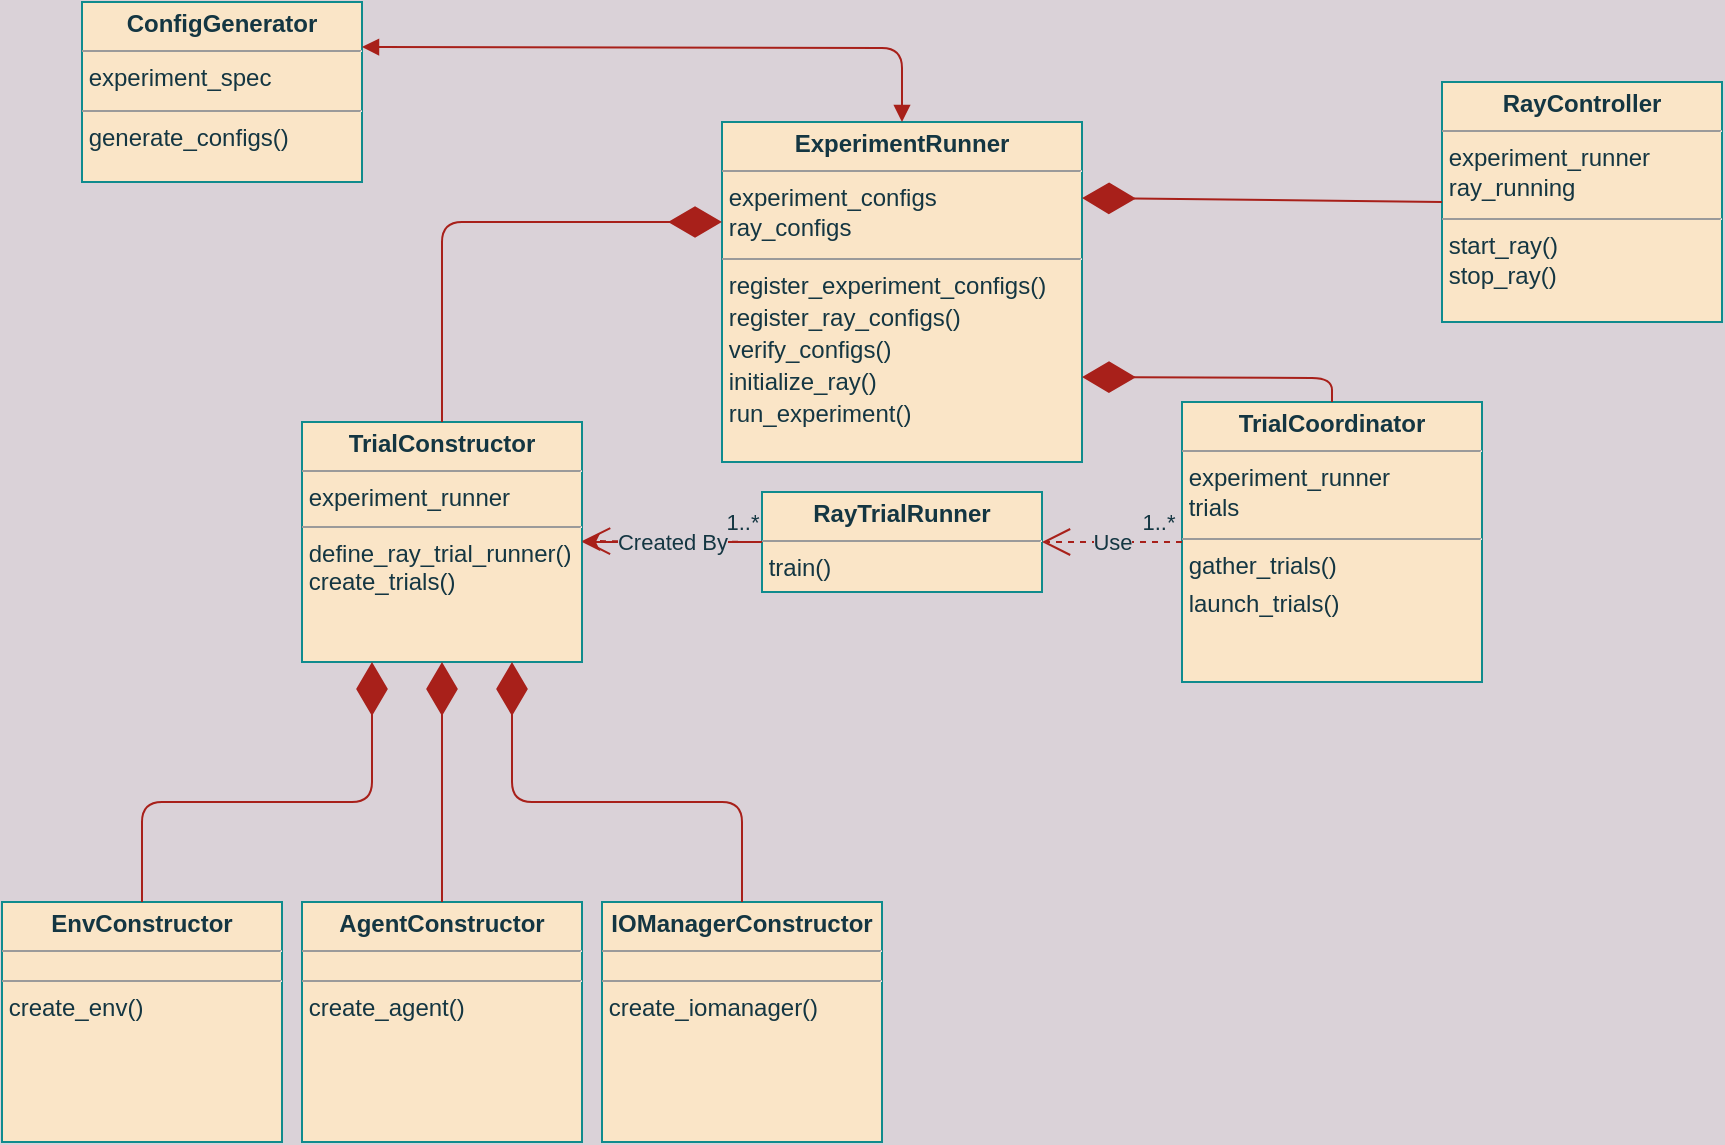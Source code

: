 <mxfile version="13.7.9" type="device"><diagram name="Page-1" id="9f46799a-70d6-7492-0946-bef42562c5a5"><mxGraphModel dx="1422" dy="843" grid="1" gridSize="10" guides="1" tooltips="1" connect="1" arrows="1" fold="1" page="1" pageScale="1" pageWidth="1100" pageHeight="850" background="#DAD2D8" math="0" shadow="0"><root><mxCell id="0"/><mxCell id="1" parent="0"/><mxCell id="VFh4TRzcf-z6nb-AuZX2-2" value="&lt;p style=&quot;margin: 0px ; margin-top: 4px ; text-align: center&quot;&gt;&lt;b&gt;ExperimentRunner&lt;/b&gt;&lt;/p&gt;&lt;hr size=&quot;1&quot;&gt;&amp;nbsp;experiment_configs&lt;br&gt;&amp;nbsp;ray_configs&lt;br&gt;&lt;div style=&quot;height: 2px&quot;&gt;&lt;/div&gt;&lt;hr size=&quot;1&quot;&gt;&lt;div style=&quot;height: 2px&quot;&gt;&amp;nbsp;register_experiment_configs()&lt;/div&gt;&lt;div style=&quot;height: 2px&quot;&gt;&lt;br&gt;&lt;/div&gt;&lt;div style=&quot;height: 2px&quot;&gt;&lt;br&gt;&lt;/div&gt;&lt;div style=&quot;height: 2px&quot;&gt;&lt;br&gt;&lt;/div&gt;&lt;div style=&quot;height: 2px&quot;&gt;&lt;br&gt;&lt;/div&gt;&lt;div style=&quot;height: 2px&quot;&gt;&lt;br&gt;&lt;/div&gt;&lt;div style=&quot;height: 2px&quot;&gt;&lt;br&gt;&lt;/div&gt;&lt;div style=&quot;height: 2px&quot;&gt;&lt;br&gt;&lt;/div&gt;&lt;div style=&quot;height: 2px&quot;&gt;&amp;nbsp;register_ray_configs()&lt;/div&gt;&lt;div style=&quot;height: 2px&quot;&gt;&lt;br&gt;&lt;/div&gt;&lt;div style=&quot;height: 2px&quot;&gt;&lt;br&gt;&lt;/div&gt;&lt;div style=&quot;height: 2px&quot;&gt;&lt;br&gt;&lt;/div&gt;&lt;div style=&quot;height: 2px&quot;&gt;&lt;br&gt;&lt;/div&gt;&lt;div style=&quot;height: 2px&quot;&gt;&lt;br&gt;&lt;/div&gt;&lt;div style=&quot;height: 2px&quot;&gt;&lt;br&gt;&lt;/div&gt;&lt;div style=&quot;height: 2px&quot;&gt;&lt;br&gt;&lt;/div&gt;&lt;div style=&quot;height: 2px&quot;&gt;&amp;nbsp;verify_configs()&lt;/div&gt;&lt;div style=&quot;height: 2px&quot;&gt;&lt;br&gt;&lt;/div&gt;&lt;div style=&quot;height: 2px&quot;&gt;&lt;br&gt;&lt;/div&gt;&lt;div style=&quot;height: 2px&quot;&gt;&lt;br&gt;&lt;/div&gt;&lt;div style=&quot;height: 2px&quot;&gt;&lt;br&gt;&lt;/div&gt;&lt;div style=&quot;height: 2px&quot;&gt;&lt;br&gt;&lt;/div&gt;&lt;div style=&quot;height: 2px&quot;&gt;&lt;br&gt;&lt;/div&gt;&lt;div style=&quot;height: 2px&quot;&gt;&lt;br&gt;&lt;/div&gt;&lt;div style=&quot;height: 2px&quot;&gt;&amp;nbsp;initialize_ray()&lt;/div&gt;&lt;div style=&quot;height: 2px&quot;&gt;&lt;br&gt;&lt;/div&gt;&lt;div style=&quot;height: 2px&quot;&gt;&lt;br&gt;&lt;/div&gt;&lt;div style=&quot;height: 2px&quot;&gt;&lt;br&gt;&lt;/div&gt;&lt;div style=&quot;height: 2px&quot;&gt;&lt;br&gt;&lt;/div&gt;&lt;div style=&quot;height: 2px&quot;&gt;&lt;br&gt;&lt;/div&gt;&lt;div style=&quot;height: 2px&quot;&gt;&amp;nbsp;&lt;/div&gt;&lt;div style=&quot;height: 2px&quot;&gt;&amp;nbsp;&lt;/div&gt;&lt;div style=&quot;height: 2px&quot;&gt;&amp;nbsp;run_experiment()&lt;/div&gt;" style="verticalAlign=top;align=left;overflow=fill;fontSize=12;fontFamily=Helvetica;html=1;fillColor=#FAE5C7;strokeColor=#0F8B8D;fontColor=#143642;" parent="1" vertex="1"><mxGeometry x="470" y="200" width="180" height="170" as="geometry"/></mxCell><mxCell id="VFh4TRzcf-z6nb-AuZX2-3" value="&lt;p style=&quot;margin: 0px ; margin-top: 4px ; text-align: center&quot;&gt;&lt;b&gt;TrialCoordinator&lt;/b&gt;&lt;/p&gt;&lt;hr size=&quot;1&quot;&gt;&amp;nbsp;experiment_runner&lt;br&gt;&amp;nbsp;trials&lt;br&gt;&lt;div style=&quot;height: 2px&quot;&gt;&lt;/div&gt;&lt;hr size=&quot;1&quot;&gt;&amp;nbsp;gather_trials()&lt;br&gt;&lt;div style=&quot;height: 2px&quot;&gt;&lt;br&gt;&lt;/div&gt;&lt;div style=&quot;height: 2px&quot;&gt;&amp;nbsp;&lt;/div&gt;&lt;div style=&quot;height: 2px&quot;&gt;&amp;nbsp;launch_trials()&lt;/div&gt;" style="verticalAlign=top;align=left;overflow=fill;fontSize=12;fontFamily=Helvetica;html=1;fillColor=#FAE5C7;strokeColor=#0F8B8D;fontColor=#143642;" parent="1" vertex="1"><mxGeometry x="700" y="340" width="150" height="140" as="geometry"/></mxCell><mxCell id="VFh4TRzcf-z6nb-AuZX2-4" value="&lt;p style=&quot;margin: 0px ; margin-top: 4px ; text-align: center&quot;&gt;&lt;b&gt;TrialConstructor&lt;/b&gt;&lt;/p&gt;&lt;hr size=&quot;1&quot;&gt;&amp;nbsp;experiment_runner&lt;br&gt;&lt;hr size=&quot;1&quot;&gt;&amp;nbsp;&lt;span&gt;define_ray_trial_runner()&lt;br&gt;&amp;nbsp;create_trials()&lt;br&gt;&lt;/span&gt;" style="verticalAlign=top;align=left;overflow=fill;fontSize=12;fontFamily=Helvetica;html=1;fillColor=#FAE5C7;strokeColor=#0F8B8D;fontColor=#143642;" parent="1" vertex="1"><mxGeometry x="260" y="350" width="140" height="120" as="geometry"/></mxCell><mxCell id="VFh4TRzcf-z6nb-AuZX2-5" value="&lt;p style=&quot;margin: 0px ; margin-top: 4px ; text-align: center&quot;&gt;&lt;b&gt;RayController&lt;/b&gt;&lt;/p&gt;&lt;hr size=&quot;1&quot;&gt;&amp;nbsp;experiment_runner&lt;br&gt;&amp;nbsp;ray_running&lt;br&gt;&lt;div style=&quot;height: 2px&quot;&gt;&lt;/div&gt;&lt;hr size=&quot;1&quot;&gt;&amp;nbsp;&lt;span&gt;start_ray()&lt;/span&gt;&lt;br&gt;&lt;div style=&quot;height: 2px&quot;&gt;&lt;span&gt;&amp;nbsp;stop_ray()&lt;/span&gt;&lt;br&gt;&lt;/div&gt;" style="verticalAlign=top;align=left;overflow=fill;fontSize=12;fontFamily=Helvetica;html=1;fillColor=#FAE5C7;strokeColor=#0F8B8D;fontColor=#143642;" parent="1" vertex="1"><mxGeometry x="830" y="180" width="140" height="120" as="geometry"/></mxCell><mxCell id="VFh4TRzcf-z6nb-AuZX2-6" value="&lt;p style=&quot;margin: 0px ; margin-top: 4px ; text-align: center&quot;&gt;&lt;b&gt;EnvConstructor&lt;/b&gt;&lt;/p&gt;&lt;hr size=&quot;1&quot;&gt;&lt;div style=&quot;height: 2px&quot;&gt;&lt;/div&gt;&lt;hr size=&quot;1&quot;&gt;&lt;div style=&quot;height: 2px&quot;&gt;&amp;nbsp;create_env()&lt;/div&gt;" style="verticalAlign=top;align=left;overflow=fill;fontSize=12;fontFamily=Helvetica;html=1;fillColor=#FAE5C7;strokeColor=#0F8B8D;fontColor=#143642;" parent="1" vertex="1"><mxGeometry x="110" y="590" width="140" height="120" as="geometry"/></mxCell><mxCell id="VFh4TRzcf-z6nb-AuZX2-7" value="&lt;p style=&quot;margin: 0px ; margin-top: 4px ; text-align: center&quot;&gt;&lt;b&gt;AgentConstructor&lt;/b&gt;&lt;/p&gt;&lt;hr size=&quot;1&quot;&gt;&lt;div style=&quot;height: 2px&quot;&gt;&lt;/div&gt;&lt;hr size=&quot;1&quot;&gt;&lt;div style=&quot;height: 2px&quot;&gt;&amp;nbsp;create_agent()&lt;/div&gt;" style="verticalAlign=top;align=left;overflow=fill;fontSize=12;fontFamily=Helvetica;html=1;fillColor=#FAE5C7;strokeColor=#0F8B8D;fontColor=#143642;" parent="1" vertex="1"><mxGeometry x="260" y="590" width="140" height="120" as="geometry"/></mxCell><mxCell id="VFh4TRzcf-z6nb-AuZX2-8" value="&lt;p style=&quot;margin: 0px ; margin-top: 4px ; text-align: center&quot;&gt;&lt;b&gt;IOManagerConstructor&lt;/b&gt;&lt;/p&gt;&lt;hr size=&quot;1&quot;&gt;&lt;div style=&quot;height: 2px&quot;&gt;&lt;/div&gt;&lt;hr size=&quot;1&quot;&gt;&lt;div style=&quot;height: 2px&quot;&gt;&amp;nbsp;create_iomanager()&lt;/div&gt;" style="verticalAlign=top;align=left;overflow=fill;fontSize=12;fontFamily=Helvetica;html=1;fillColor=#FAE5C7;strokeColor=#0F8B8D;fontColor=#143642;" parent="1" vertex="1"><mxGeometry x="410" y="590" width="140" height="120" as="geometry"/></mxCell><mxCell id="VFh4TRzcf-z6nb-AuZX2-9" value="&lt;p style=&quot;margin: 0px ; margin-top: 4px ; text-align: center&quot;&gt;&lt;b&gt;ConfigGenerator&lt;/b&gt;&lt;/p&gt;&lt;hr size=&quot;1&quot;&gt;&amp;nbsp;experiment_spec&lt;div style=&quot;height: 2px&quot;&gt;&lt;/div&gt;&lt;hr size=&quot;1&quot;&gt;&lt;div style=&quot;height: 2px&quot;&gt;&amp;nbsp;generate_configs()&lt;/div&gt;" style="verticalAlign=top;align=left;overflow=fill;fontSize=12;fontFamily=Helvetica;html=1;fillColor=#FAE5C7;strokeColor=#0F8B8D;fontColor=#143642;" parent="1" vertex="1"><mxGeometry x="150" y="140" width="140" height="90" as="geometry"/></mxCell><mxCell id="VFh4TRzcf-z6nb-AuZX2-13" value="" style="endArrow=diamondThin;endFill=1;endSize=24;html=1;exitX=0.5;exitY=0;exitDx=0;exitDy=0;labelBackgroundColor=#DAD2D8;strokeColor=#A8201A;fontColor=#143642;" parent="1" source="VFh4TRzcf-z6nb-AuZX2-4" edge="1"><mxGeometry width="160" relative="1" as="geometry"><mxPoint x="340" y="249.5" as="sourcePoint"/><mxPoint x="470" y="250" as="targetPoint"/><Array as="points"><mxPoint x="330" y="250"/></Array></mxGeometry></mxCell><mxCell id="VFh4TRzcf-z6nb-AuZX2-14" value="" style="endArrow=diamondThin;endFill=1;endSize=24;html=1;exitX=0.5;exitY=0;exitDx=0;exitDy=0;labelBackgroundColor=#DAD2D8;strokeColor=#A8201A;fontColor=#143642;entryX=1;entryY=0.75;entryDx=0;entryDy=0;movable=0;resizable=0;rotatable=0;deletable=0;editable=0;connectable=0;" parent="1" source="VFh4TRzcf-z6nb-AuZX2-3" target="VFh4TRzcf-z6nb-AuZX2-2" edge="1"><mxGeometry width="160" relative="1" as="geometry"><mxPoint x="550" y="139.5" as="sourcePoint"/><mxPoint x="691" y="140" as="targetPoint"/><Array as="points"><mxPoint x="775" y="328"/></Array></mxGeometry></mxCell><mxCell id="VFh4TRzcf-z6nb-AuZX2-15" value="" style="endArrow=diamondThin;endFill=1;endSize=24;html=1;exitX=0.5;exitY=0;exitDx=0;exitDy=0;entryX=0.75;entryY=1;entryDx=0;entryDy=0;labelBackgroundColor=#DAD2D8;strokeColor=#A8201A;fontColor=#143642;" parent="1" source="VFh4TRzcf-z6nb-AuZX2-8" target="VFh4TRzcf-z6nb-AuZX2-4" edge="1"><mxGeometry width="160" relative="1" as="geometry"><mxPoint x="450" y="390" as="sourcePoint"/><mxPoint x="610" y="390" as="targetPoint"/><Array as="points"><mxPoint x="480" y="540"/><mxPoint x="365" y="540"/></Array></mxGeometry></mxCell><mxCell id="VFh4TRzcf-z6nb-AuZX2-16" value="" style="endArrow=diamondThin;endFill=1;endSize=24;html=1;exitX=0.5;exitY=0;exitDx=0;exitDy=0;entryX=0.5;entryY=1;entryDx=0;entryDy=0;labelBackgroundColor=#DAD2D8;strokeColor=#A8201A;fontColor=#143642;" parent="1" source="VFh4TRzcf-z6nb-AuZX2-7" target="VFh4TRzcf-z6nb-AuZX2-4" edge="1"><mxGeometry width="160" relative="1" as="geometry"><mxPoint x="180" y="440" as="sourcePoint"/><mxPoint x="340" y="440" as="targetPoint"/></mxGeometry></mxCell><mxCell id="VFh4TRzcf-z6nb-AuZX2-17" value="" style="endArrow=diamondThin;endFill=1;endSize=24;html=1;exitX=0.5;exitY=0;exitDx=0;exitDy=0;entryX=0.25;entryY=1;entryDx=0;entryDy=0;labelBackgroundColor=#DAD2D8;strokeColor=#A8201A;fontColor=#143642;" parent="1" source="VFh4TRzcf-z6nb-AuZX2-6" target="VFh4TRzcf-z6nb-AuZX2-4" edge="1"><mxGeometry width="160" relative="1" as="geometry"><mxPoint x="100" y="399.5" as="sourcePoint"/><mxPoint x="260" y="399.5" as="targetPoint"/><Array as="points"><mxPoint x="180" y="540"/><mxPoint x="295" y="540"/></Array></mxGeometry></mxCell><mxCell id="VFh4TRzcf-z6nb-AuZX2-18" value="" style="endArrow=diamondThin;endFill=1;endSize=24;html=1;labelBackgroundColor=#DAD2D8;strokeColor=#A8201A;fontColor=#143642;exitX=0;exitY=0.5;exitDx=0;exitDy=0;" parent="1" source="VFh4TRzcf-z6nb-AuZX2-5" edge="1"><mxGeometry width="160" relative="1" as="geometry"><mxPoint x="490" y="350" as="sourcePoint"/><mxPoint x="650" y="238" as="targetPoint"/></mxGeometry></mxCell><mxCell id="VFh4TRzcf-z6nb-AuZX2-20" value="" style="endArrow=block;startArrow=block;endFill=1;startFill=1;html=1;entryX=0.5;entryY=0;entryDx=0;entryDy=0;labelBackgroundColor=#DAD2D8;strokeColor=#A8201A;fontColor=#143642;exitX=1;exitY=0.25;exitDx=0;exitDy=0;" parent="1" source="VFh4TRzcf-z6nb-AuZX2-9" target="VFh4TRzcf-z6nb-AuZX2-2" edge="1"><mxGeometry width="160" relative="1" as="geometry"><mxPoint x="290" y="191" as="sourcePoint"/><mxPoint x="570" y="350" as="targetPoint"/><Array as="points"><mxPoint x="560" y="163"/></Array></mxGeometry></mxCell><mxCell id="7YUEPOikLMzUfamsWpzJ-1" value="" style="edgeStyle=orthogonalEdgeStyle;rounded=0;orthogonalLoop=1;jettySize=auto;html=1;labelBackgroundColor=#DAD2D8;strokeColor=#A8201A;fontColor=#143642;" parent="1" source="VFh4TRzcf-z6nb-AuZX2-23" target="VFh4TRzcf-z6nb-AuZX2-4" edge="1"><mxGeometry relative="1" as="geometry"/></mxCell><mxCell id="VFh4TRzcf-z6nb-AuZX2-23" value="&lt;p style=&quot;margin: 0px ; margin-top: 4px ; text-align: center&quot;&gt;&lt;b&gt;RayTrialRunner&lt;/b&gt;&lt;/p&gt;&lt;hr size=&quot;1&quot;&gt;&lt;div style=&quot;height: 2px&quot;&gt;&amp;nbsp;train()&lt;/div&gt;" style="verticalAlign=top;align=left;overflow=fill;fontSize=12;fontFamily=Helvetica;html=1;fillColor=#FAE5C7;strokeColor=#0F8B8D;fontColor=#143642;" parent="1" vertex="1"><mxGeometry x="490" y="385" width="140" height="50" as="geometry"/></mxCell><mxCell id="VFh4TRzcf-z6nb-AuZX2-37" style="edgeStyle=orthogonalEdgeStyle;rounded=0;orthogonalLoop=1;jettySize=auto;html=1;exitX=0.5;exitY=1;exitDx=0;exitDy=0;labelBackgroundColor=#DAD2D8;strokeColor=#A8201A;fontColor=#143642;" parent="1" source="VFh4TRzcf-z6nb-AuZX2-4" target="VFh4TRzcf-z6nb-AuZX2-4" edge="1"><mxGeometry relative="1" as="geometry"/></mxCell><mxCell id="VFh4TRzcf-z6nb-AuZX2-38" value="Use" style="endArrow=open;endSize=12;dashed=1;html=1;exitX=0;exitY=0.5;exitDx=0;exitDy=0;entryX=1;entryY=0.5;entryDx=0;entryDy=0;labelBackgroundColor=#DAD2D8;strokeColor=#A8201A;fontColor=#143642;" parent="1" source="VFh4TRzcf-z6nb-AuZX2-3" target="VFh4TRzcf-z6nb-AuZX2-23" edge="1"><mxGeometry width="160" relative="1" as="geometry"><mxPoint x="410" y="350" as="sourcePoint"/><mxPoint x="570" y="350" as="targetPoint"/></mxGeometry></mxCell><mxCell id="VFh4TRzcf-z6nb-AuZX2-41" value="1..*" style="edgeLabel;html=1;align=center;verticalAlign=middle;resizable=0;points=[];labelBackgroundColor=#DAD2D8;fontColor=#143642;" parent="VFh4TRzcf-z6nb-AuZX2-38" vertex="1" connectable="0"><mxGeometry x="-0.657" y="-1" relative="1" as="geometry"><mxPoint y="-9" as="offset"/></mxGeometry></mxCell><mxCell id="VFh4TRzcf-z6nb-AuZX2-42" value="Created By" style="endArrow=open;endSize=12;dashed=1;html=1;exitX=0;exitY=0.5;exitDx=0;exitDy=0;entryX=1;entryY=0.5;entryDx=0;entryDy=0;labelBackgroundColor=#DAD2D8;strokeColor=#A8201A;fontColor=#143642;" parent="1" source="VFh4TRzcf-z6nb-AuZX2-23" edge="1"><mxGeometry width="160" relative="1" as="geometry"><mxPoint x="470" y="409.5" as="sourcePoint"/><mxPoint x="400" y="409.5" as="targetPoint"/></mxGeometry></mxCell><mxCell id="7YUEPOikLMzUfamsWpzJ-2" value="1..*" style="edgeLabel;html=1;align=center;verticalAlign=middle;resizable=0;points=[];labelBackgroundColor=#DAD2D8;fontColor=#143642;" parent="VFh4TRzcf-z6nb-AuZX2-42" vertex="1" connectable="0"><mxGeometry x="-0.733" y="-1" relative="1" as="geometry"><mxPoint x="1.99" y="-8.93" as="offset"/></mxGeometry></mxCell></root></mxGraphModel></diagram></mxfile>